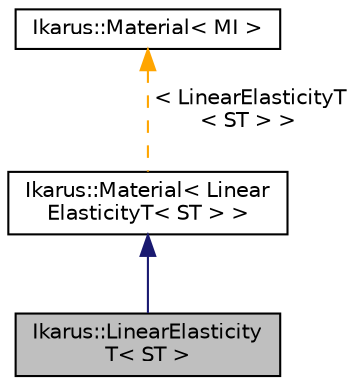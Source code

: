digraph "Ikarus::LinearElasticityT&lt; ST &gt;"
{
 // LATEX_PDF_SIZE
  edge [fontname="Helvetica",fontsize="10",labelfontname="Helvetica",labelfontsize="10"];
  node [fontname="Helvetica",fontsize="10",shape=record];
  Node1 [label="Ikarus::LinearElasticity\lT\< ST \>",height=0.2,width=0.4,color="black", fillcolor="grey75", style="filled", fontcolor="black",tooltip="Implementation of the Linear Elasticity material model.The energy is computed as."];
  Node2 -> Node1 [dir="back",color="midnightblue",fontsize="10",style="solid"];
  Node2 [label="Ikarus::Material\< Linear\lElasticityT\< ST \> \>",height=0.2,width=0.4,color="black", fillcolor="white", style="filled",URL="$a01310.html",tooltip=" "];
  Node3 -> Node2 [dir="back",color="orange",fontsize="10",style="dashed",label=" \< LinearElasticityT\l\< ST \> \>" ];
  Node3 [label="Ikarus::Material\< MI \>",height=0.2,width=0.4,color="black", fillcolor="white", style="filled",URL="$a01310.html",tooltip="Interface classf or materials."];
}

